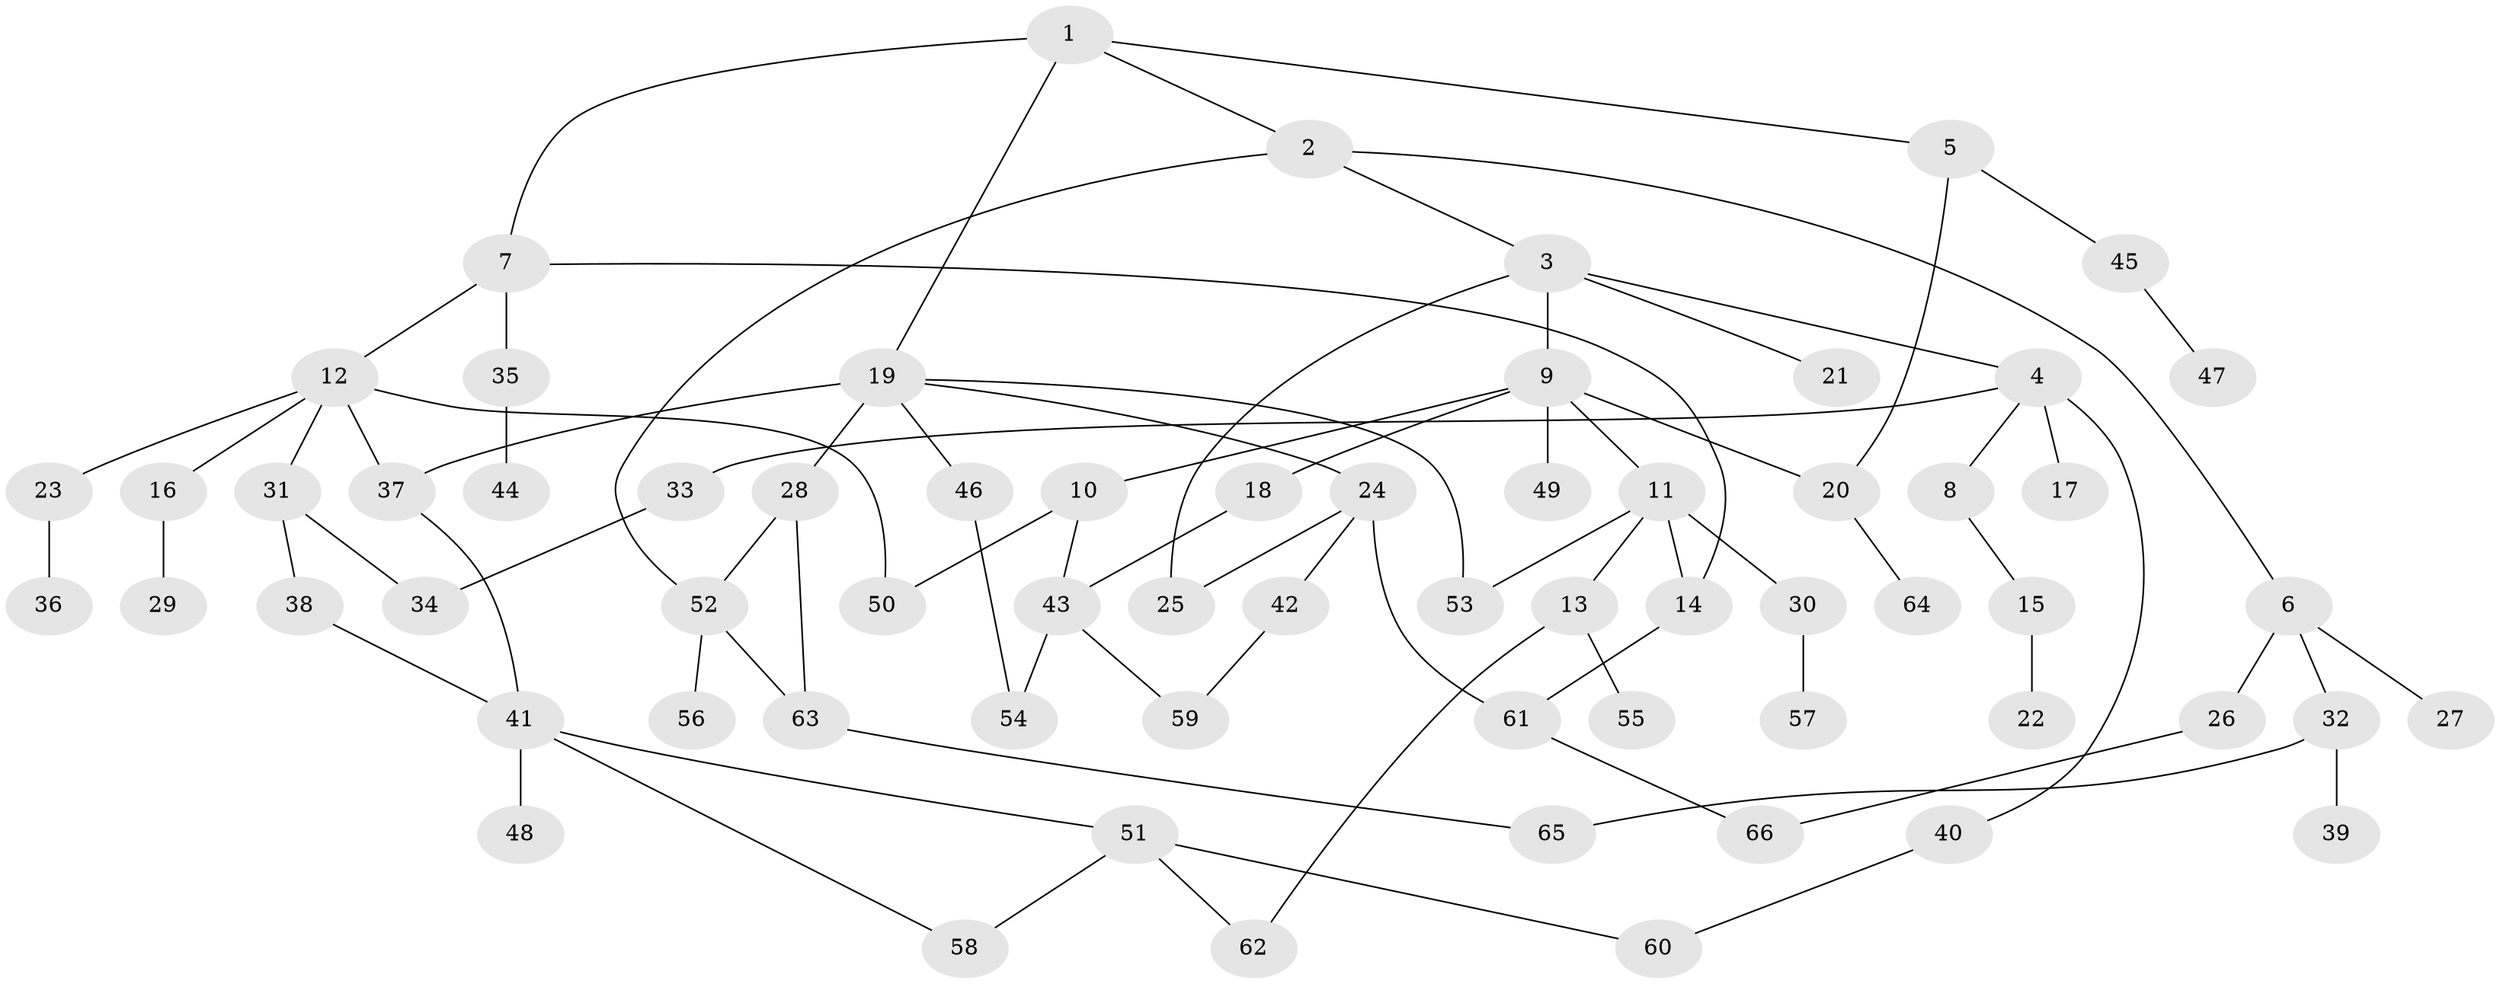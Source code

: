 // Generated by graph-tools (version 1.1) at 2025/49/03/09/25 03:49:25]
// undirected, 66 vertices, 84 edges
graph export_dot {
graph [start="1"]
  node [color=gray90,style=filled];
  1;
  2;
  3;
  4;
  5;
  6;
  7;
  8;
  9;
  10;
  11;
  12;
  13;
  14;
  15;
  16;
  17;
  18;
  19;
  20;
  21;
  22;
  23;
  24;
  25;
  26;
  27;
  28;
  29;
  30;
  31;
  32;
  33;
  34;
  35;
  36;
  37;
  38;
  39;
  40;
  41;
  42;
  43;
  44;
  45;
  46;
  47;
  48;
  49;
  50;
  51;
  52;
  53;
  54;
  55;
  56;
  57;
  58;
  59;
  60;
  61;
  62;
  63;
  64;
  65;
  66;
  1 -- 2;
  1 -- 5;
  1 -- 7;
  1 -- 19;
  2 -- 3;
  2 -- 6;
  2 -- 52;
  3 -- 4;
  3 -- 9;
  3 -- 21;
  3 -- 25;
  4 -- 8;
  4 -- 17;
  4 -- 33;
  4 -- 40;
  5 -- 20;
  5 -- 45;
  6 -- 26;
  6 -- 27;
  6 -- 32;
  7 -- 12;
  7 -- 14;
  7 -- 35;
  8 -- 15;
  9 -- 10;
  9 -- 11;
  9 -- 18;
  9 -- 49;
  9 -- 20;
  10 -- 43;
  10 -- 50;
  11 -- 13;
  11 -- 30;
  11 -- 53;
  11 -- 14;
  12 -- 16;
  12 -- 23;
  12 -- 31;
  12 -- 37;
  12 -- 50;
  13 -- 55;
  13 -- 62;
  14 -- 61;
  15 -- 22;
  16 -- 29;
  18 -- 43;
  19 -- 24;
  19 -- 28;
  19 -- 46;
  19 -- 53;
  19 -- 37;
  20 -- 64;
  23 -- 36;
  24 -- 25;
  24 -- 42;
  24 -- 61;
  26 -- 66;
  28 -- 52;
  28 -- 63;
  30 -- 57;
  31 -- 38;
  31 -- 34;
  32 -- 39;
  32 -- 65;
  33 -- 34;
  35 -- 44;
  37 -- 41;
  38 -- 41;
  40 -- 60;
  41 -- 48;
  41 -- 51;
  41 -- 58;
  42 -- 59;
  43 -- 54;
  43 -- 59;
  45 -- 47;
  46 -- 54;
  51 -- 58;
  51 -- 60;
  51 -- 62;
  52 -- 56;
  52 -- 63;
  61 -- 66;
  63 -- 65;
}

